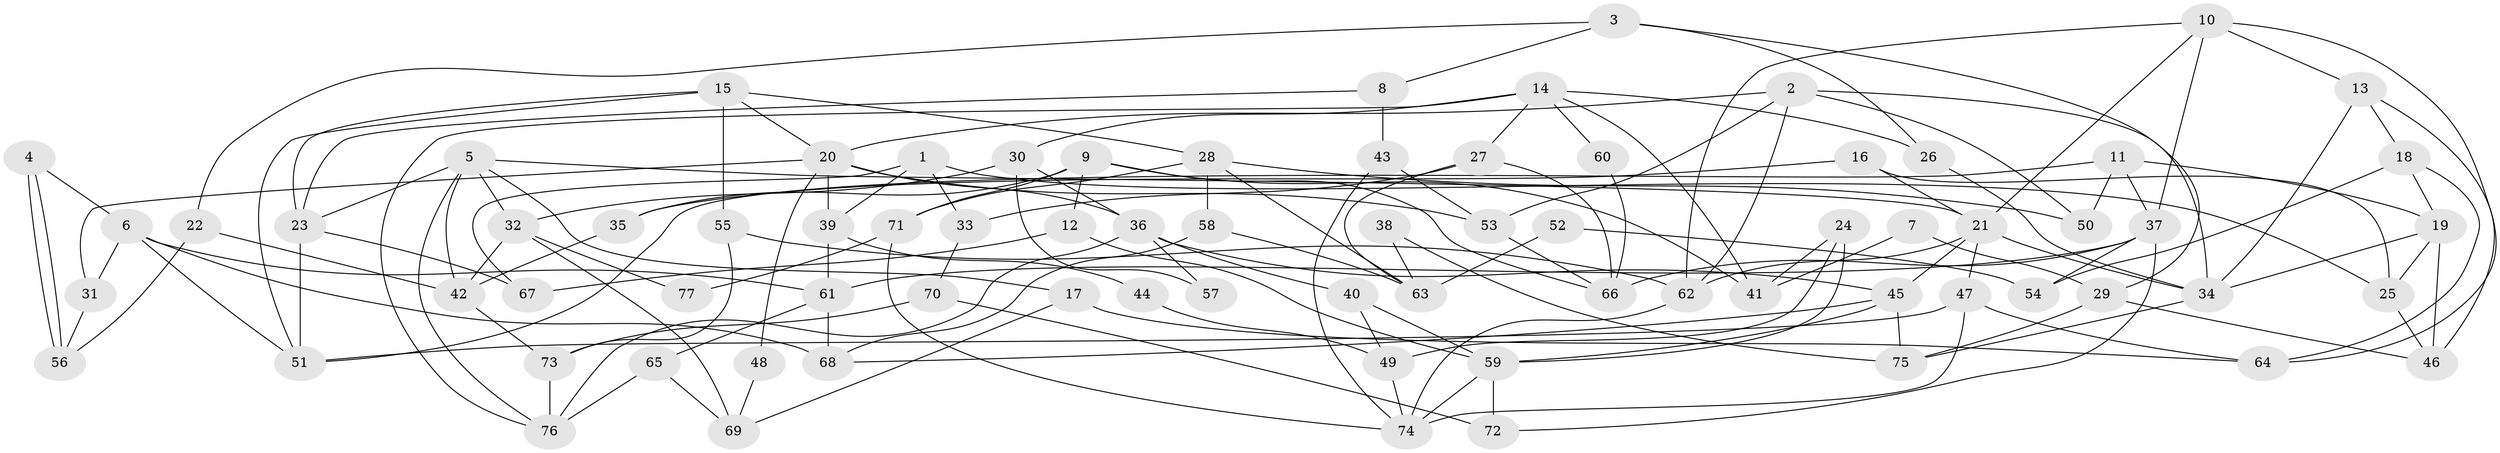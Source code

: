 // Generated by graph-tools (version 1.1) at 2025/36/03/09/25 02:36:01]
// undirected, 77 vertices, 154 edges
graph export_dot {
graph [start="1"]
  node [color=gray90,style=filled];
  1;
  2;
  3;
  4;
  5;
  6;
  7;
  8;
  9;
  10;
  11;
  12;
  13;
  14;
  15;
  16;
  17;
  18;
  19;
  20;
  21;
  22;
  23;
  24;
  25;
  26;
  27;
  28;
  29;
  30;
  31;
  32;
  33;
  34;
  35;
  36;
  37;
  38;
  39;
  40;
  41;
  42;
  43;
  44;
  45;
  46;
  47;
  48;
  49;
  50;
  51;
  52;
  53;
  54;
  55;
  56;
  57;
  58;
  59;
  60;
  61;
  62;
  63;
  64;
  65;
  66;
  67;
  68;
  69;
  70;
  71;
  72;
  73;
  74;
  75;
  76;
  77;
  1 -- 33;
  1 -- 25;
  1 -- 39;
  1 -- 67;
  2 -- 62;
  2 -- 20;
  2 -- 34;
  2 -- 50;
  2 -- 53;
  3 -- 26;
  3 -- 22;
  3 -- 8;
  3 -- 29;
  4 -- 6;
  4 -- 56;
  4 -- 56;
  5 -- 23;
  5 -- 76;
  5 -- 17;
  5 -- 21;
  5 -- 32;
  5 -- 42;
  6 -- 51;
  6 -- 68;
  6 -- 31;
  6 -- 61;
  7 -- 41;
  7 -- 29;
  8 -- 43;
  8 -- 23;
  9 -- 35;
  9 -- 66;
  9 -- 12;
  9 -- 41;
  9 -- 71;
  10 -- 62;
  10 -- 64;
  10 -- 13;
  10 -- 21;
  10 -- 37;
  11 -- 37;
  11 -- 19;
  11 -- 50;
  11 -- 51;
  12 -- 67;
  12 -- 59;
  13 -- 34;
  13 -- 18;
  13 -- 46;
  14 -- 30;
  14 -- 41;
  14 -- 26;
  14 -- 27;
  14 -- 60;
  14 -- 76;
  15 -- 51;
  15 -- 20;
  15 -- 23;
  15 -- 28;
  15 -- 55;
  16 -- 25;
  16 -- 21;
  16 -- 35;
  17 -- 64;
  17 -- 69;
  18 -- 19;
  18 -- 54;
  18 -- 64;
  19 -- 34;
  19 -- 46;
  19 -- 25;
  20 -- 39;
  20 -- 36;
  20 -- 31;
  20 -- 48;
  20 -- 53;
  21 -- 34;
  21 -- 45;
  21 -- 47;
  21 -- 62;
  22 -- 42;
  22 -- 56;
  23 -- 51;
  23 -- 67;
  24 -- 59;
  24 -- 49;
  24 -- 41;
  25 -- 46;
  26 -- 34;
  27 -- 66;
  27 -- 33;
  27 -- 63;
  28 -- 50;
  28 -- 58;
  28 -- 63;
  28 -- 71;
  29 -- 75;
  29 -- 46;
  30 -- 36;
  30 -- 32;
  30 -- 57;
  31 -- 56;
  32 -- 42;
  32 -- 69;
  32 -- 77;
  33 -- 70;
  34 -- 75;
  35 -- 42;
  36 -- 45;
  36 -- 76;
  36 -- 40;
  36 -- 57;
  37 -- 61;
  37 -- 54;
  37 -- 66;
  37 -- 72;
  38 -- 63;
  38 -- 75;
  39 -- 61;
  39 -- 44;
  40 -- 59;
  40 -- 49;
  42 -- 73;
  43 -- 74;
  43 -- 53;
  44 -- 49;
  45 -- 59;
  45 -- 68;
  45 -- 75;
  47 -- 51;
  47 -- 64;
  47 -- 74;
  48 -- 69;
  49 -- 74;
  52 -- 54;
  52 -- 63;
  53 -- 66;
  55 -- 62;
  55 -- 73;
  58 -- 63;
  58 -- 68;
  59 -- 74;
  59 -- 72;
  60 -- 66;
  61 -- 68;
  61 -- 65;
  62 -- 74;
  65 -- 69;
  65 -- 76;
  70 -- 72;
  70 -- 73;
  71 -- 74;
  71 -- 77;
  73 -- 76;
}
